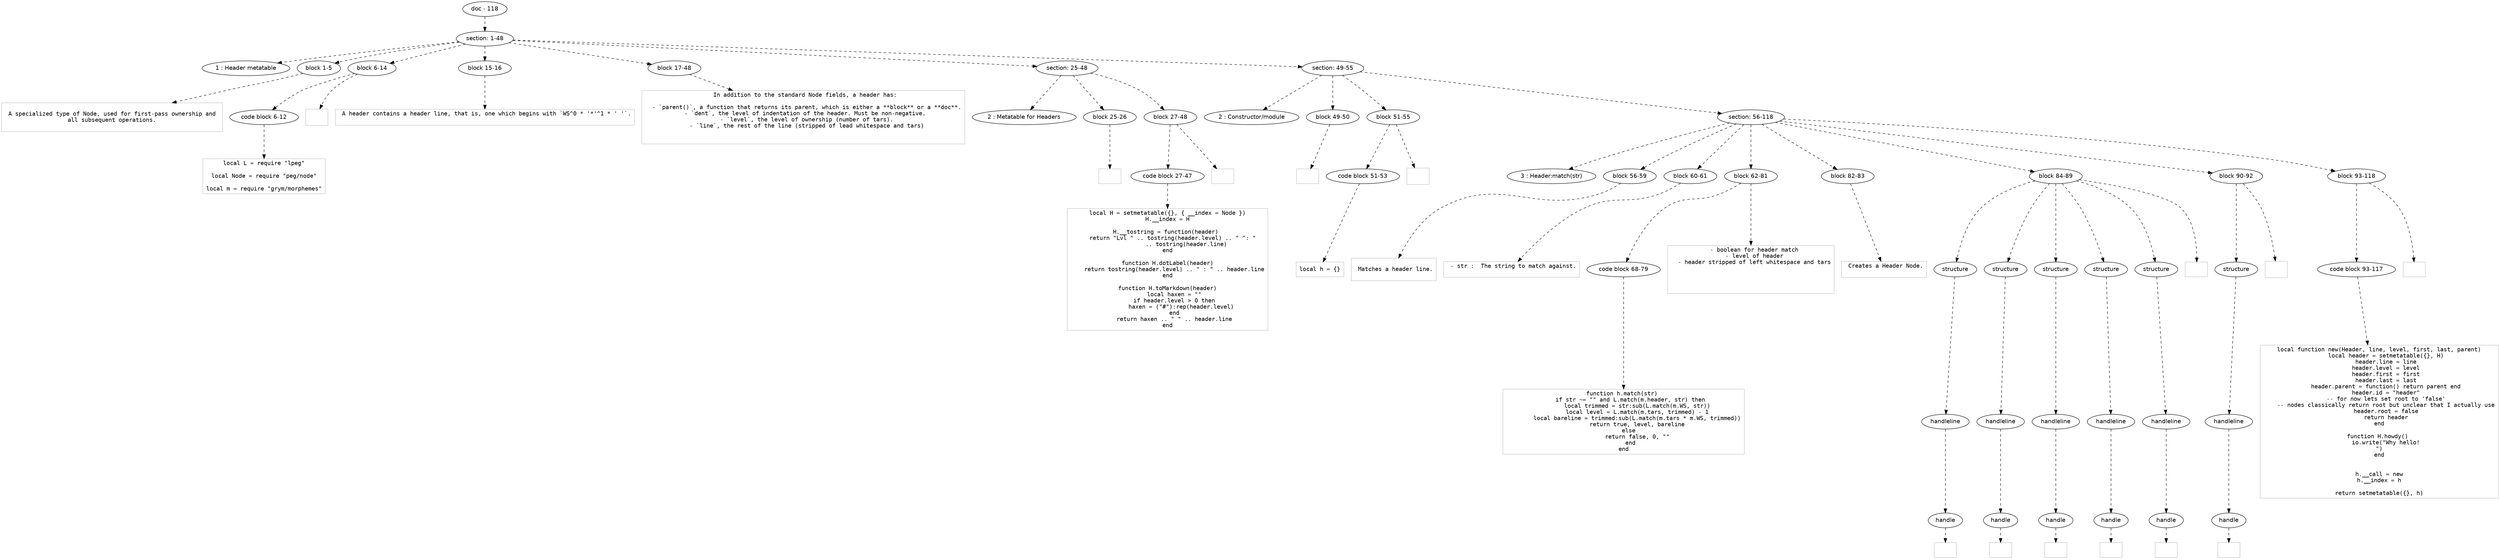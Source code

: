 digraph hierarchy {

node [fontname=Helvetica]
edge [style=dashed]

doc_0 [label="doc - 118"]

doc_0 -> { section_1}
{rank=same; section_1}

section_1 [label="section: 1-48"]

section_1 -> { header_2 block_3 block_4 block_5 block_6 section_7 section_8}
{rank=same; header_2 block_3 block_4 block_5 block_6 section_7 section_8}

header_2 [label="1 : Header metatable"]
block_3 [label="block 1-5"]
block_4 [label="block 6-14"]
block_5 [label="block 15-16"]
block_6 [label="block 17-48"]
section_7 [label="section: 25-48"]
section_8 [label="section: 49-55"]


block_3 -> leaf_9
leaf_9  [color=Gray,shape=rectangle,fontname=Inconsolata,label="
 A specialized type of Node, used for first-pass ownership and 
 all subsequent operations. 

"]block_4 -> { codeblock_10}
{rank=same; codeblock_10}

codeblock_10 [label="code block 6-12"]


codeblock_10 -> leaf_11
leaf_11  [color=Gray,shape=rectangle,fontname=Inconsolata,label="local L = require \"lpeg\"

local Node = require \"peg/node\"

local m = require \"grym/morphemes\"
"]
block_4 -> leaf_12
leaf_12  [color=Gray,shape=rectangle,fontname=Inconsolata,label="

"]
block_5 -> leaf_13
leaf_13  [color=Gray,shape=rectangle,fontname=Inconsolata,label=" A header contains a header line, that is, one which begins with `WS^0 * '*'^1 * ' '`.

"]
block_6 -> leaf_14
leaf_14  [color=Gray,shape=rectangle,fontname=Inconsolata,label=" In addition to the standard Node fields, a header has:
 
  - `parent()`, a function that returns its parent, which is either a **block** or a **doc**.
  - `dent`, the level of indentation of the header. Must be non-negative. 
  - `level`, the level of ownership (number of tars).
  - `line`, the rest of the line (stripped of lead whitespace and tars)


"]section_7 -> { header_15 block_16 block_17}
{rank=same; header_15 block_16 block_17}

header_15 [label="2 : Metatable for Headers"]
block_16 [label="block 25-26"]
block_17 [label="block 27-48"]


block_16 -> leaf_18
leaf_18  [color=Gray,shape=rectangle,fontname=Inconsolata,label="
"]block_17 -> { codeblock_19}
{rank=same; codeblock_19}

codeblock_19 [label="code block 27-47"]


codeblock_19 -> leaf_20
leaf_20  [color=Gray,shape=rectangle,fontname=Inconsolata,label="local H = setmetatable({}, { __index = Node })
H.__index = H

H.__tostring = function(header) 
    return \"Lvl \" .. tostring(header.level) .. \" ^: \" 
           .. tostring(header.line)
end

function H.dotLabel(header)
    return tostring(header.level) .. \" : \" .. header.line
end

function H.toMarkdown(header)
    local haxen = \"\"
    if header.level > 0 then
        haxen = (\"#\"):rep(header.level)
    end
    return haxen .. \" \" .. header.line
end
"]
block_17 -> leaf_21
leaf_21  [color=Gray,shape=rectangle,fontname=Inconsolata,label="
"]section_8 -> { header_22 block_23 block_24 section_25}
{rank=same; header_22 block_23 block_24 section_25}

header_22 [label="2 : Constructor/module"]
block_23 [label="block 49-50"]
block_24 [label="block 51-55"]
section_25 [label="section: 56-118"]


block_23 -> leaf_26
leaf_26  [color=Gray,shape=rectangle,fontname=Inconsolata,label="
"]block_24 -> { codeblock_27}
{rank=same; codeblock_27}

codeblock_27 [label="code block 51-53"]


codeblock_27 -> leaf_28
leaf_28  [color=Gray,shape=rectangle,fontname=Inconsolata,label="local h = {}
"]
block_24 -> leaf_29
leaf_29  [color=Gray,shape=rectangle,fontname=Inconsolata,label="

"]section_25 -> { header_30 block_31 block_32 block_33 block_34 block_35 block_36 block_37}
{rank=same; header_30 block_31 block_32 block_33 block_34 block_35 block_36 block_37}

header_30 [label="3 : Header:match(str)"]
block_31 [label="block 56-59"]
block_32 [label="block 60-61"]
block_33 [label="block 62-81"]
block_34 [label="block 82-83"]
block_35 [label="block 84-89"]
block_36 [label="block 90-92"]
block_37 [label="block 93-118"]


block_31 -> leaf_38
leaf_38  [color=Gray,shape=rectangle,fontname=Inconsolata,label="
 Matches a header line.

"]
block_32 -> leaf_39
leaf_39  [color=Gray,shape=rectangle,fontname=Inconsolata,label=" - str :  The string to match against.
 
"]block_33 -> { codeblock_40}
{rank=same; codeblock_40}

codeblock_40 [label="code block 68-79"]


codeblock_40 -> leaf_41
leaf_41  [color=Gray,shape=rectangle,fontname=Inconsolata,label="function h.match(str) 
    if str ~= \"\" and L.match(m.header, str) then
        local trimmed = str:sub(L.match(m.WS, str))
        local level = L.match(m.tars, trimmed) - 1
        local bareline = trimmed:sub(L.match(m.tars * m.WS, trimmed))
        return true, level, bareline
    else 
        return false, 0, \"\"
    end
end
"]
block_33 -> leaf_42
leaf_42  [color=Gray,shape=rectangle,fontname=Inconsolata,label="  - boolean for header match
  - level of header
  - header stripped of left whitespace and tars




"]
block_34 -> leaf_43
leaf_43  [color=Gray,shape=rectangle,fontname=Inconsolata,label=" Creates a Header Node.

"]block_35 -> { structure_44 structure_45 structure_46 structure_47 structure_48}
{rank=same; structure_44 structure_45 structure_46 structure_47 structure_48}

structure_44 [label="structure"]
structure_45 [label="structure"]
structure_46 [label="structure"]
structure_47 [label="structure"]
structure_48 [label="structure"]

structure_44 -> { handleline_49}
{rank=same; handleline_49}

handleline_49 [label="handleline"]

handleline_49 -> { handle_50}
{rank=same; handle_50}

handle_50 [label="handle"]


handle_50 -> leaf_51
leaf_51  [color=Gray,shape=rectangle,fontname=Inconsolata,label=""]structure_45 -> { handleline_52}
{rank=same; handleline_52}

handleline_52 [label="handleline"]

handleline_52 -> { handle_53}
{rank=same; handle_53}

handle_53 [label="handle"]


handle_53 -> leaf_54
leaf_54  [color=Gray,shape=rectangle,fontname=Inconsolata,label=""]structure_46 -> { handleline_55}
{rank=same; handleline_55}

handleline_55 [label="handleline"]

handleline_55 -> { handle_56}
{rank=same; handle_56}

handle_56 [label="handle"]


handle_56 -> leaf_57
leaf_57  [color=Gray,shape=rectangle,fontname=Inconsolata,label=""]structure_47 -> { handleline_58}
{rank=same; handleline_58}

handleline_58 [label="handleline"]

handleline_58 -> { handle_59}
{rank=same; handle_59}

handle_59 [label="handle"]


handle_59 -> leaf_60
leaf_60  [color=Gray,shape=rectangle,fontname=Inconsolata,label=""]structure_48 -> { handleline_61}
{rank=same; handleline_61}

handleline_61 [label="handleline"]

handleline_61 -> { handle_62}
{rank=same; handle_62}

handle_62 [label="handle"]


handle_62 -> leaf_63
leaf_63  [color=Gray,shape=rectangle,fontname=Inconsolata,label=""]
block_35 -> leaf_64
leaf_64  [color=Gray,shape=rectangle,fontname=Inconsolata,label="
"]block_36 -> { structure_65}
{rank=same; structure_65}

structure_65 [label="structure"]

structure_65 -> { handleline_66}
{rank=same; handleline_66}

handleline_66 [label="handleline"]

handleline_66 -> { handle_67}
{rank=same; handle_67}

handle_67 [label="handle"]


handle_67 -> leaf_68
leaf_68  [color=Gray,shape=rectangle,fontname=Inconsolata,label=""]
block_36 -> leaf_69
leaf_69  [color=Gray,shape=rectangle,fontname=Inconsolata,label="

"]block_37 -> { codeblock_70}
{rank=same; codeblock_70}

codeblock_70 [label="code block 93-117"]


codeblock_70 -> leaf_71
leaf_71  [color=Gray,shape=rectangle,fontname=Inconsolata,label="local function new(Header, line, level, first, last, parent)
    local header = setmetatable({}, H)
    header.line = line
    header.level = level
    header.first = first
    header.last = last
    header.parent = function() return parent end
    header.id = \"header\"
    -- for now lets set root to 'false'
    -- nodes classically return root but unclear that I actually use
    header.root = false
    return header
end

function H.howdy() 
    io.write(\"Why hello!\n\")
end


h.__call = new
h.__index = h

return setmetatable({}, h)
"]
block_37 -> leaf_72
leaf_72  [color=Gray,shape=rectangle,fontname=Inconsolata,label="
"]
}
